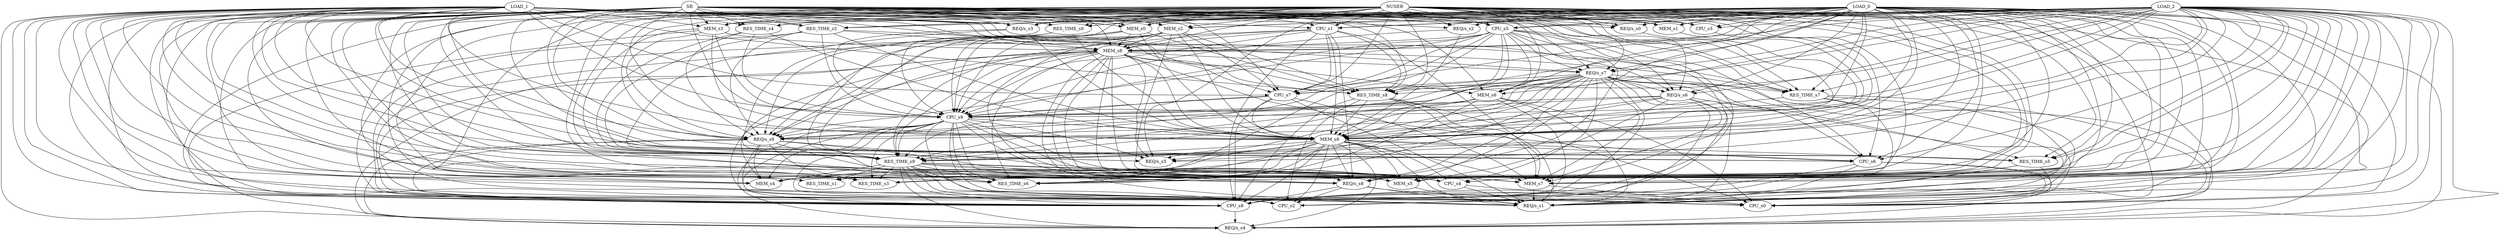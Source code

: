 strict digraph "" {
	NUSER -> "REQ/s_s0";
	NUSER -> RES_TIME_s0;
	NUSER -> CPU_s0;
	NUSER -> MEM_s0;
	NUSER -> "REQ/s_s1";
	NUSER -> RES_TIME_s1;
	NUSER -> CPU_s1;
	NUSER -> MEM_s1;
	NUSER -> "REQ/s_s2";
	NUSER -> RES_TIME_s2;
	NUSER -> CPU_s2;
	NUSER -> MEM_s2;
	NUSER -> "REQ/s_s3";
	NUSER -> RES_TIME_s3;
	NUSER -> CPU_s3;
	NUSER -> MEM_s3;
	NUSER -> "REQ/s_s4";
	NUSER -> RES_TIME_s4;
	NUSER -> CPU_s4;
	NUSER -> MEM_s4;
	NUSER -> "REQ/s_s5";
	NUSER -> RES_TIME_s5;
	NUSER -> CPU_s5;
	NUSER -> MEM_s5;
	NUSER -> "REQ/s_s6";
	NUSER -> RES_TIME_s6;
	NUSER -> CPU_s6;
	NUSER -> MEM_s6;
	NUSER -> "REQ/s_s7";
	NUSER -> RES_TIME_s7;
	NUSER -> CPU_s7;
	NUSER -> MEM_s7;
	NUSER -> "REQ/s_s8";
	NUSER -> RES_TIME_s8;
	NUSER -> CPU_s8;
	NUSER -> MEM_s8;
	NUSER -> "REQ/s_s9";
	NUSER -> RES_TIME_s9;
	NUSER -> CPU_s9;
	NUSER -> MEM_s9;
	LOAD_0 -> "REQ/s_s0";
	LOAD_0 -> RES_TIME_s0;
	LOAD_0 -> CPU_s0;
	LOAD_0 -> MEM_s0;
	LOAD_0 -> "REQ/s_s1";
	LOAD_0 -> RES_TIME_s1;
	LOAD_0 -> CPU_s1;
	LOAD_0 -> MEM_s1;
	LOAD_0 -> "REQ/s_s2";
	LOAD_0 -> RES_TIME_s2;
	LOAD_0 -> CPU_s2;
	LOAD_0 -> MEM_s2;
	LOAD_0 -> "REQ/s_s3";
	LOAD_0 -> RES_TIME_s3;
	LOAD_0 -> CPU_s3;
	LOAD_0 -> MEM_s3;
	LOAD_0 -> "REQ/s_s4";
	LOAD_0 -> RES_TIME_s4;
	LOAD_0 -> CPU_s4;
	LOAD_0 -> MEM_s4;
	LOAD_0 -> "REQ/s_s5";
	LOAD_0 -> RES_TIME_s5;
	LOAD_0 -> CPU_s5;
	LOAD_0 -> MEM_s5;
	LOAD_0 -> "REQ/s_s6";
	LOAD_0 -> RES_TIME_s6;
	LOAD_0 -> CPU_s6;
	LOAD_0 -> MEM_s6;
	LOAD_0 -> "REQ/s_s7";
	LOAD_0 -> RES_TIME_s7;
	LOAD_0 -> CPU_s7;
	LOAD_0 -> MEM_s7;
	LOAD_0 -> "REQ/s_s8";
	LOAD_0 -> RES_TIME_s8;
	LOAD_0 -> CPU_s8;
	LOAD_0 -> MEM_s8;
	LOAD_0 -> "REQ/s_s9";
	LOAD_0 -> RES_TIME_s9;
	LOAD_0 -> CPU_s9;
	LOAD_0 -> MEM_s9;
	LOAD_1 -> "REQ/s_s0";
	LOAD_1 -> RES_TIME_s0;
	LOAD_1 -> CPU_s0;
	LOAD_1 -> MEM_s0;
	LOAD_1 -> "REQ/s_s1";
	LOAD_1 -> RES_TIME_s1;
	LOAD_1 -> CPU_s1;
	LOAD_1 -> MEM_s1;
	LOAD_1 -> "REQ/s_s2";
	LOAD_1 -> RES_TIME_s2;
	LOAD_1 -> CPU_s2;
	LOAD_1 -> MEM_s2;
	LOAD_1 -> "REQ/s_s3";
	LOAD_1 -> RES_TIME_s3;
	LOAD_1 -> CPU_s3;
	LOAD_1 -> MEM_s3;
	LOAD_1 -> "REQ/s_s4";
	LOAD_1 -> RES_TIME_s4;
	LOAD_1 -> CPU_s4;
	LOAD_1 -> MEM_s4;
	LOAD_1 -> "REQ/s_s5";
	LOAD_1 -> RES_TIME_s5;
	LOAD_1 -> CPU_s5;
	LOAD_1 -> MEM_s5;
	LOAD_1 -> "REQ/s_s6";
	LOAD_1 -> RES_TIME_s6;
	LOAD_1 -> CPU_s6;
	LOAD_1 -> MEM_s6;
	LOAD_1 -> "REQ/s_s7";
	LOAD_1 -> RES_TIME_s7;
	LOAD_1 -> CPU_s7;
	LOAD_1 -> MEM_s7;
	LOAD_1 -> "REQ/s_s8";
	LOAD_1 -> RES_TIME_s8;
	LOAD_1 -> CPU_s8;
	LOAD_1 -> MEM_s8;
	LOAD_1 -> "REQ/s_s9";
	LOAD_1 -> RES_TIME_s9;
	LOAD_1 -> CPU_s9;
	LOAD_1 -> MEM_s9;
	LOAD_2 -> "REQ/s_s0";
	LOAD_2 -> RES_TIME_s0;
	LOAD_2 -> CPU_s0;
	LOAD_2 -> MEM_s0;
	LOAD_2 -> "REQ/s_s1";
	LOAD_2 -> RES_TIME_s1;
	LOAD_2 -> CPU_s1;
	LOAD_2 -> MEM_s1;
	LOAD_2 -> "REQ/s_s2";
	LOAD_2 -> RES_TIME_s2;
	LOAD_2 -> CPU_s2;
	LOAD_2 -> MEM_s2;
	LOAD_2 -> "REQ/s_s3";
	LOAD_2 -> RES_TIME_s3;
	LOAD_2 -> CPU_s3;
	LOAD_2 -> MEM_s3;
	LOAD_2 -> "REQ/s_s4";
	LOAD_2 -> RES_TIME_s4;
	LOAD_2 -> CPU_s4;
	LOAD_2 -> MEM_s4;
	LOAD_2 -> "REQ/s_s5";
	LOAD_2 -> RES_TIME_s5;
	LOAD_2 -> CPU_s5;
	LOAD_2 -> MEM_s5;
	LOAD_2 -> "REQ/s_s6";
	LOAD_2 -> RES_TIME_s6;
	LOAD_2 -> CPU_s6;
	LOAD_2 -> MEM_s6;
	LOAD_2 -> "REQ/s_s7";
	LOAD_2 -> RES_TIME_s7;
	LOAD_2 -> CPU_s7;
	LOAD_2 -> MEM_s7;
	LOAD_2 -> "REQ/s_s8";
	LOAD_2 -> RES_TIME_s8;
	LOAD_2 -> CPU_s8;
	LOAD_2 -> MEM_s8;
	LOAD_2 -> "REQ/s_s9";
	LOAD_2 -> RES_TIME_s9;
	LOAD_2 -> CPU_s9;
	LOAD_2 -> MEM_s9;
	SR -> "REQ/s_s0";
	SR -> RES_TIME_s0;
	SR -> CPU_s0;
	SR -> MEM_s0;
	SR -> "REQ/s_s1";
	SR -> RES_TIME_s1;
	SR -> CPU_s1;
	SR -> MEM_s1;
	SR -> "REQ/s_s2";
	SR -> RES_TIME_s2;
	SR -> CPU_s2;
	SR -> MEM_s2;
	SR -> "REQ/s_s3";
	SR -> RES_TIME_s3;
	SR -> CPU_s3;
	SR -> MEM_s3;
	SR -> "REQ/s_s4";
	SR -> RES_TIME_s4;
	SR -> CPU_s4;
	SR -> MEM_s4;
	SR -> "REQ/s_s5";
	SR -> RES_TIME_s5;
	SR -> CPU_s5;
	SR -> MEM_s5;
	SR -> "REQ/s_s6";
	SR -> RES_TIME_s6;
	SR -> CPU_s6;
	SR -> MEM_s6;
	SR -> "REQ/s_s7";
	SR -> RES_TIME_s7;
	SR -> CPU_s7;
	SR -> MEM_s7;
	SR -> "REQ/s_s8";
	SR -> RES_TIME_s8;
	SR -> CPU_s8;
	SR -> MEM_s8;
	SR -> "REQ/s_s9";
	SR -> RES_TIME_s9;
	SR -> CPU_s9;
	SR -> MEM_s9;
	"REQ/s_s0" -> MEM_s9;
	RES_TIME_s0 -> RES_TIME_s9;
	RES_TIME_s0 -> CPU_s9;
	RES_TIME_s0 -> MEM_s9;
	MEM_s0 -> RES_TIME_s8;
	MEM_s0 -> CPU_s8;
	MEM_s0 -> MEM_s8;
	MEM_s0 -> "REQ/s_s9";
	MEM_s0 -> RES_TIME_s9;
	MEM_s0 -> CPU_s9;
	MEM_s0 -> MEM_s9;
	CPU_s1 -> CPU_s7;
	CPU_s1 -> MEM_s7;
	CPU_s1 -> "REQ/s_s8";
	CPU_s1 -> RES_TIME_s8;
	CPU_s1 -> CPU_s8;
	CPU_s1 -> MEM_s8;
	CPU_s1 -> "REQ/s_s9";
	CPU_s1 -> RES_TIME_s9;
	CPU_s1 -> CPU_s9;
	CPU_s1 -> MEM_s9;
	MEM_s1 -> MEM_s9;
	"REQ/s_s2" -> CPU_s9;
	"REQ/s_s2" -> MEM_s9;
	RES_TIME_s2 -> RES_TIME_s8;
	RES_TIME_s2 -> CPU_s8;
	RES_TIME_s2 -> MEM_s8;
	RES_TIME_s2 -> "REQ/s_s9";
	RES_TIME_s2 -> RES_TIME_s9;
	RES_TIME_s2 -> CPU_s9;
	RES_TIME_s2 -> MEM_s9;
	MEM_s2 -> CPU_s7;
	MEM_s2 -> MEM_s7;
	MEM_s2 -> "REQ/s_s8";
	MEM_s2 -> RES_TIME_s8;
	MEM_s2 -> CPU_s8;
	MEM_s2 -> MEM_s8;
	MEM_s2 -> "REQ/s_s9";
	MEM_s2 -> RES_TIME_s9;
	MEM_s2 -> CPU_s9;
	MEM_s2 -> MEM_s9;
	"REQ/s_s3" -> RES_TIME_s9;
	"REQ/s_s3" -> CPU_s9;
	"REQ/s_s3" -> MEM_s9;
	CPU_s3 -> MEM_s9;
	MEM_s3 -> CPU_s8;
	MEM_s3 -> MEM_s8;
	MEM_s3 -> "REQ/s_s9";
	MEM_s3 -> RES_TIME_s9;
	MEM_s3 -> CPU_s9;
	MEM_s3 -> MEM_s9;
	RES_TIME_s4 -> "REQ/s_s9";
	RES_TIME_s4 -> RES_TIME_s9;
	RES_TIME_s4 -> CPU_s9;
	RES_TIME_s4 -> MEM_s9;
	CPU_s4 -> CPU_s0;
	CPU_s4 -> "REQ/s_s1";
	RES_TIME_s5 -> CPU_s0;
	RES_TIME_s5 -> "REQ/s_s1";
	RES_TIME_s5 -> CPU_s8;
	CPU_s5 -> RES_TIME_s6;
	CPU_s5 -> CPU_s6;
	CPU_s5 -> MEM_s6;
	CPU_s5 -> "REQ/s_s7";
	CPU_s5 -> RES_TIME_s7;
	CPU_s5 -> CPU_s7;
	CPU_s5 -> MEM_s7;
	CPU_s5 -> "REQ/s_s8";
	CPU_s5 -> RES_TIME_s8;
	CPU_s5 -> CPU_s8;
	CPU_s5 -> MEM_s8;
	CPU_s5 -> "REQ/s_s9";
	CPU_s5 -> RES_TIME_s9;
	CPU_s5 -> CPU_s9;
	CPU_s5 -> MEM_s9;
	MEM_s5 -> "REQ/s_s1";
	"REQ/s_s6" -> "REQ/s_s1";
	"REQ/s_s6" -> MEM_s5;
	"REQ/s_s6" -> MEM_s7;
	"REQ/s_s6" -> CPU_s8;
	"REQ/s_s6" -> "REQ/s_s9";
	"REQ/s_s6" -> RES_TIME_s9;
	"REQ/s_s6" -> CPU_s9;
	"REQ/s_s6" -> MEM_s9;
	CPU_s6 -> CPU_s0;
	CPU_s6 -> "REQ/s_s1";
	CPU_s6 -> "REQ/s_s4";
	CPU_s6 -> CPU_s8;
	MEM_s6 -> CPU_s0;
	MEM_s6 -> "REQ/s_s1";
	MEM_s6 -> RES_TIME_s6;
	MEM_s6 -> CPU_s8;
	MEM_s6 -> RES_TIME_s9;
	MEM_s6 -> CPU_s9;
	MEM_s6 -> MEM_s9;
	"REQ/s_s7" -> CPU_s0;
	"REQ/s_s7" -> "REQ/s_s1";
	"REQ/s_s7" -> CPU_s2;
	"REQ/s_s7" -> "REQ/s_s4";
	"REQ/s_s7" -> CPU_s4;
	"REQ/s_s7" -> MEM_s4;
	"REQ/s_s7" -> "REQ/s_s5";
	"REQ/s_s7" -> RES_TIME_s5;
	"REQ/s_s7" -> MEM_s5;
	"REQ/s_s7" -> "REQ/s_s6";
	"REQ/s_s7" -> RES_TIME_s6;
	"REQ/s_s7" -> CPU_s6;
	"REQ/s_s7" -> MEM_s6;
	"REQ/s_s7" -> RES_TIME_s7;
	"REQ/s_s7" -> CPU_s7;
	"REQ/s_s7" -> MEM_s7;
	"REQ/s_s7" -> "REQ/s_s8";
	"REQ/s_s7" -> RES_TIME_s8;
	"REQ/s_s7" -> CPU_s8;
	"REQ/s_s7" -> "REQ/s_s9";
	"REQ/s_s7" -> RES_TIME_s9;
	"REQ/s_s7" -> CPU_s9;
	"REQ/s_s7" -> MEM_s9;
	RES_TIME_s7 -> CPU_s0;
	RES_TIME_s7 -> "REQ/s_s1";
	RES_TIME_s7 -> CPU_s2;
	RES_TIME_s7 -> CPU_s8;
	RES_TIME_s7 -> MEM_s9;
	CPU_s7 -> "REQ/s_s1";
	CPU_s7 -> MEM_s7;
	CPU_s7 -> CPU_s8;
	CPU_s7 -> RES_TIME_s9;
	CPU_s7 -> CPU_s9;
	CPU_s7 -> MEM_s9;
	MEM_s7 -> CPU_s0;
	MEM_s7 -> "REQ/s_s1";
	"REQ/s_s8" -> CPU_s0;
	"REQ/s_s8" -> "REQ/s_s1";
	"REQ/s_s8" -> CPU_s2;
	"REQ/s_s8" -> CPU_s8;
	RES_TIME_s8 -> CPU_s0;
	RES_TIME_s8 -> "REQ/s_s1";
	RES_TIME_s8 -> CPU_s2;
	RES_TIME_s8 -> MEM_s7;
	RES_TIME_s8 -> CPU_s8;
	RES_TIME_s8 -> MEM_s9;
	CPU_s8 -> "REQ/s_s4";
	MEM_s8 -> "REQ/s_s1";
	MEM_s8 -> CPU_s2;
	MEM_s8 -> "REQ/s_s4";
	MEM_s8 -> CPU_s4;
	MEM_s8 -> MEM_s4;
	MEM_s8 -> "REQ/s_s5";
	MEM_s8 -> MEM_s5;
	MEM_s8 -> RES_TIME_s6;
	MEM_s8 -> CPU_s6;
	MEM_s8 -> "REQ/s_s7";
	MEM_s8 -> RES_TIME_s7;
	MEM_s8 -> CPU_s7;
	MEM_s8 -> MEM_s7;
	MEM_s8 -> "REQ/s_s8";
	MEM_s8 -> RES_TIME_s8;
	MEM_s8 -> CPU_s8;
	MEM_s8 -> "REQ/s_s9";
	MEM_s8 -> RES_TIME_s9;
	MEM_s8 -> CPU_s9;
	MEM_s8 -> MEM_s9;
	"REQ/s_s9" -> CPU_s2;
	"REQ/s_s9" -> RES_TIME_s3;
	"REQ/s_s9" -> "REQ/s_s4";
	"REQ/s_s9" -> MEM_s4;
	"REQ/s_s9" -> MEM_s5;
	"REQ/s_s9" -> RES_TIME_s6;
	"REQ/s_s9" -> MEM_s7;
	"REQ/s_s9" -> CPU_s8;
	RES_TIME_s9 -> CPU_s0;
	RES_TIME_s9 -> "REQ/s_s1";
	RES_TIME_s9 -> RES_TIME_s1;
	RES_TIME_s9 -> CPU_s2;
	RES_TIME_s9 -> RES_TIME_s3;
	RES_TIME_s9 -> "REQ/s_s4";
	RES_TIME_s9 -> CPU_s4;
	RES_TIME_s9 -> MEM_s4;
	RES_TIME_s9 -> MEM_s5;
	RES_TIME_s9 -> RES_TIME_s6;
	RES_TIME_s9 -> MEM_s7;
	RES_TIME_s9 -> "REQ/s_s8";
	RES_TIME_s9 -> CPU_s8;
	CPU_s9 -> CPU_s0;
	CPU_s9 -> "REQ/s_s1";
	CPU_s9 -> CPU_s2;
	CPU_s9 -> RES_TIME_s3;
	CPU_s9 -> "REQ/s_s4";
	CPU_s9 -> CPU_s4;
	CPU_s9 -> MEM_s4;
	CPU_s9 -> "REQ/s_s5";
	CPU_s9 -> MEM_s5;
	CPU_s9 -> RES_TIME_s6;
	CPU_s9 -> MEM_s7;
	CPU_s9 -> "REQ/s_s8";
	CPU_s9 -> CPU_s8;
	CPU_s9 -> "REQ/s_s9";
	CPU_s9 -> RES_TIME_s9;
	CPU_s9 -> MEM_s9;
	MEM_s9 -> "REQ/s_s1";
	MEM_s9 -> RES_TIME_s1;
	MEM_s9 -> CPU_s2;
	MEM_s9 -> RES_TIME_s3;
	MEM_s9 -> "REQ/s_s4";
	MEM_s9 -> CPU_s4;
	MEM_s9 -> MEM_s4;
	MEM_s9 -> "REQ/s_s5";
	MEM_s9 -> RES_TIME_s5;
	MEM_s9 -> MEM_s5;
	MEM_s9 -> RES_TIME_s6;
	MEM_s9 -> CPU_s6;
	MEM_s9 -> MEM_s7;
	MEM_s9 -> "REQ/s_s8";
	MEM_s9 -> CPU_s8;
	MEM_s9 -> RES_TIME_s9;
}

